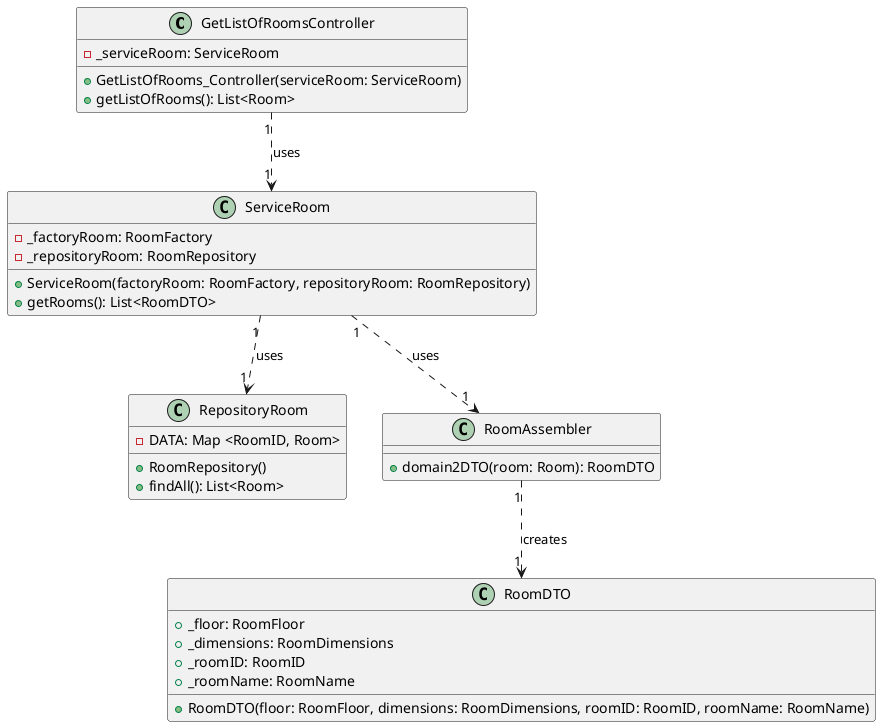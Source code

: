 @startuml
'https://plantuml.com/class-diagram

class GetListOfRoomsController{
'Attributes'
- _serviceRoom: ServiceRoom
'Methods'
+GetListOfRooms_Controller(serviceRoom: ServiceRoom)
+getListOfRooms(): List<Room>
}

class ServiceRoom{
'Attributes'
- _factoryRoom: RoomFactory
- _repositoryRoom: RoomRepository
'Methods'
+ServiceRoom(factoryRoom: RoomFactory, repositoryRoom: RoomRepository)
+getRooms(): List<RoomDTO>
}


class RepositoryRoom{
'Attributes'
- DATA: Map <RoomID, Room>
'Methods'
+RoomRepository()
+findAll(): List<Room>
}

class RoomAssembler{
'Methods'
+domain2DTO(room: Room): RoomDTO
}

class RoomDTO{
'Attributes'
+_floor: RoomFloor
+_dimensions: RoomDimensions
+_roomID: RoomID
+_roomName: RoomName
'Methods'
+RoomDTO(floor: RoomFloor, dimensions: RoomDimensions, roomID: RoomID, roomName: RoomName)
}

GetListOfRoomsController "1" ..> "1" ServiceRoom: uses
ServiceRoom "1" ..> "1" RepositoryRoom: uses
ServiceRoom "1" ..> "1" RoomAssembler: uses
RoomAssembler "1" ..> "1" RoomDTO: creates

@enduml